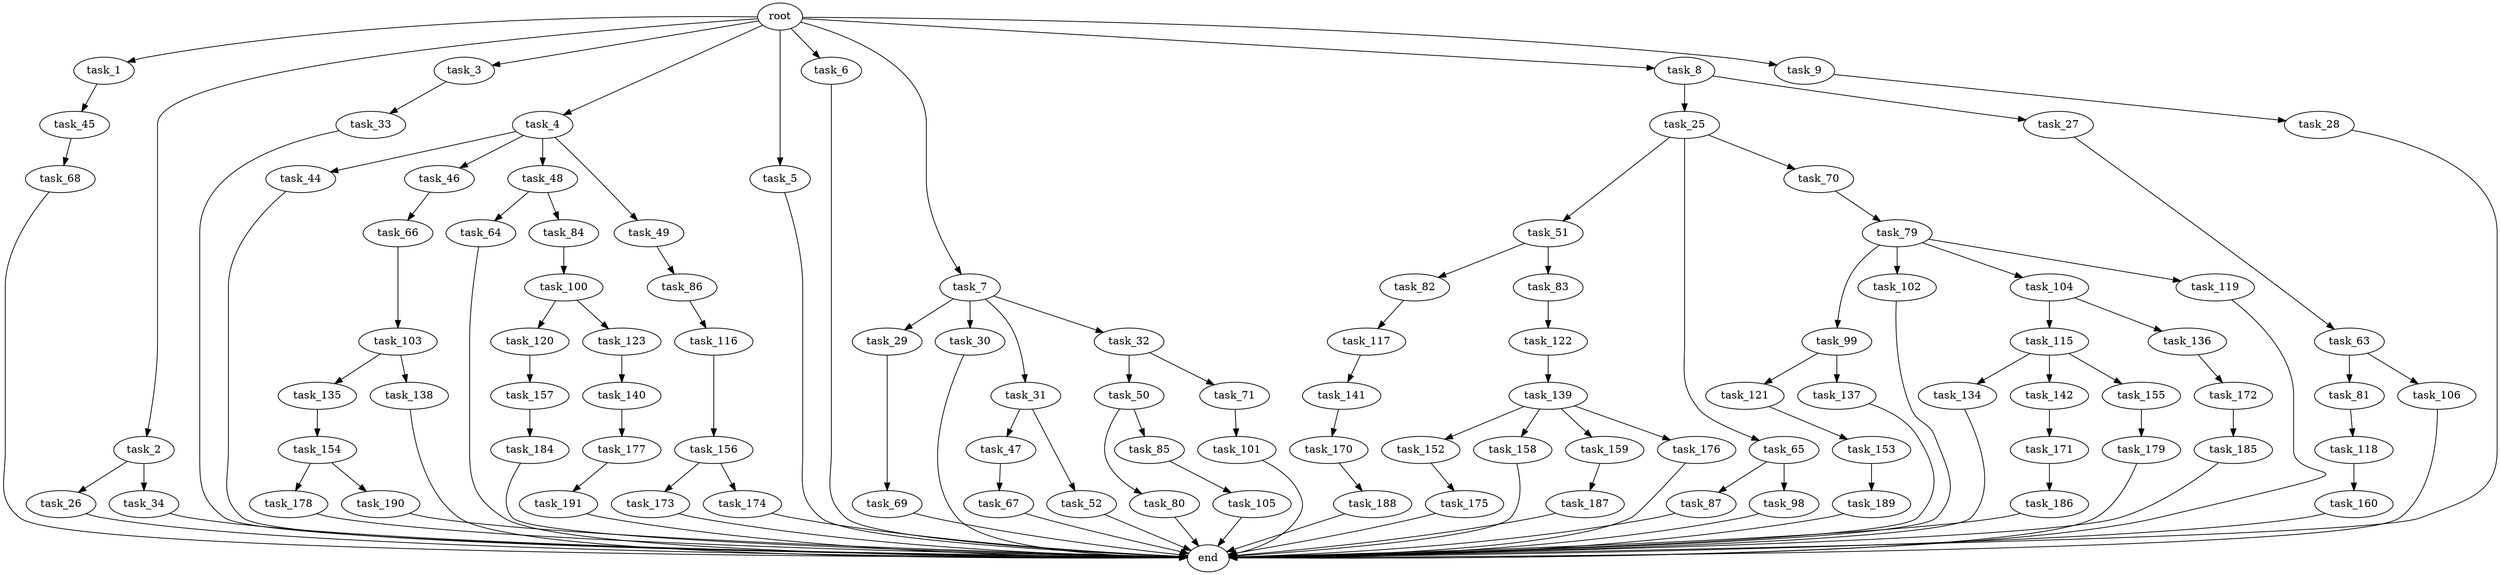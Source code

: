 digraph G {
  root [size="0.000000"];
  task_1 [size="1024.000000"];
  task_2 [size="1024.000000"];
  task_3 [size="1024.000000"];
  task_4 [size="1024.000000"];
  task_5 [size="1024.000000"];
  task_6 [size="1024.000000"];
  task_7 [size="1024.000000"];
  task_8 [size="1024.000000"];
  task_9 [size="1024.000000"];
  task_25 [size="214748364800.000000"];
  task_26 [size="309237645312.000000"];
  task_27 [size="214748364800.000000"];
  task_28 [size="549755813888.000000"];
  task_29 [size="77309411328.000000"];
  task_30 [size="77309411328.000000"];
  task_31 [size="77309411328.000000"];
  task_32 [size="77309411328.000000"];
  task_33 [size="858993459200.000000"];
  task_34 [size="309237645312.000000"];
  task_44 [size="137438953472.000000"];
  task_45 [size="549755813888.000000"];
  task_46 [size="137438953472.000000"];
  task_47 [size="34359738368.000000"];
  task_48 [size="137438953472.000000"];
  task_49 [size="137438953472.000000"];
  task_50 [size="77309411328.000000"];
  task_51 [size="309237645312.000000"];
  task_52 [size="34359738368.000000"];
  task_63 [size="137438953472.000000"];
  task_64 [size="549755813888.000000"];
  task_65 [size="309237645312.000000"];
  task_66 [size="34359738368.000000"];
  task_67 [size="420906795008.000000"];
  task_68 [size="214748364800.000000"];
  task_69 [size="214748364800.000000"];
  task_70 [size="309237645312.000000"];
  task_71 [size="77309411328.000000"];
  task_79 [size="420906795008.000000"];
  task_80 [size="309237645312.000000"];
  task_81 [size="137438953472.000000"];
  task_82 [size="858993459200.000000"];
  task_83 [size="858993459200.000000"];
  task_84 [size="549755813888.000000"];
  task_85 [size="309237645312.000000"];
  task_86 [size="137438953472.000000"];
  task_87 [size="34359738368.000000"];
  task_98 [size="34359738368.000000"];
  task_99 [size="549755813888.000000"];
  task_100 [size="34359738368.000000"];
  task_101 [size="858993459200.000000"];
  task_102 [size="549755813888.000000"];
  task_103 [size="137438953472.000000"];
  task_104 [size="549755813888.000000"];
  task_105 [size="309237645312.000000"];
  task_106 [size="137438953472.000000"];
  task_115 [size="858993459200.000000"];
  task_116 [size="309237645312.000000"];
  task_117 [size="34359738368.000000"];
  task_118 [size="77309411328.000000"];
  task_119 [size="549755813888.000000"];
  task_120 [size="309237645312.000000"];
  task_121 [size="34359738368.000000"];
  task_122 [size="858993459200.000000"];
  task_123 [size="309237645312.000000"];
  task_134 [size="214748364800.000000"];
  task_135 [size="549755813888.000000"];
  task_136 [size="858993459200.000000"];
  task_137 [size="34359738368.000000"];
  task_138 [size="549755813888.000000"];
  task_139 [size="420906795008.000000"];
  task_140 [size="137438953472.000000"];
  task_141 [size="309237645312.000000"];
  task_142 [size="214748364800.000000"];
  task_152 [size="549755813888.000000"];
  task_153 [size="77309411328.000000"];
  task_154 [size="549755813888.000000"];
  task_155 [size="214748364800.000000"];
  task_156 [size="34359738368.000000"];
  task_157 [size="309237645312.000000"];
  task_158 [size="549755813888.000000"];
  task_159 [size="549755813888.000000"];
  task_160 [size="695784701952.000000"];
  task_170 [size="214748364800.000000"];
  task_171 [size="420906795008.000000"];
  task_172 [size="695784701952.000000"];
  task_173 [size="549755813888.000000"];
  task_174 [size="549755813888.000000"];
  task_175 [size="77309411328.000000"];
  task_176 [size="549755813888.000000"];
  task_177 [size="137438953472.000000"];
  task_178 [size="137438953472.000000"];
  task_179 [size="77309411328.000000"];
  task_184 [size="420906795008.000000"];
  task_185 [size="34359738368.000000"];
  task_186 [size="34359738368.000000"];
  task_187 [size="34359738368.000000"];
  task_188 [size="77309411328.000000"];
  task_189 [size="34359738368.000000"];
  task_190 [size="137438953472.000000"];
  task_191 [size="695784701952.000000"];
  end [size="0.000000"];

  root -> task_1 [size="1.000000"];
  root -> task_2 [size="1.000000"];
  root -> task_3 [size="1.000000"];
  root -> task_4 [size="1.000000"];
  root -> task_5 [size="1.000000"];
  root -> task_6 [size="1.000000"];
  root -> task_7 [size="1.000000"];
  root -> task_8 [size="1.000000"];
  root -> task_9 [size="1.000000"];
  task_1 -> task_45 [size="536870912.000000"];
  task_2 -> task_26 [size="301989888.000000"];
  task_2 -> task_34 [size="301989888.000000"];
  task_3 -> task_33 [size="838860800.000000"];
  task_4 -> task_44 [size="134217728.000000"];
  task_4 -> task_46 [size="134217728.000000"];
  task_4 -> task_48 [size="134217728.000000"];
  task_4 -> task_49 [size="134217728.000000"];
  task_5 -> end [size="1.000000"];
  task_6 -> end [size="1.000000"];
  task_7 -> task_29 [size="75497472.000000"];
  task_7 -> task_30 [size="75497472.000000"];
  task_7 -> task_31 [size="75497472.000000"];
  task_7 -> task_32 [size="75497472.000000"];
  task_8 -> task_25 [size="209715200.000000"];
  task_8 -> task_27 [size="209715200.000000"];
  task_9 -> task_28 [size="536870912.000000"];
  task_25 -> task_51 [size="301989888.000000"];
  task_25 -> task_65 [size="301989888.000000"];
  task_25 -> task_70 [size="301989888.000000"];
  task_26 -> end [size="1.000000"];
  task_27 -> task_63 [size="134217728.000000"];
  task_28 -> end [size="1.000000"];
  task_29 -> task_69 [size="209715200.000000"];
  task_30 -> end [size="1.000000"];
  task_31 -> task_47 [size="33554432.000000"];
  task_31 -> task_52 [size="33554432.000000"];
  task_32 -> task_50 [size="75497472.000000"];
  task_32 -> task_71 [size="75497472.000000"];
  task_33 -> end [size="1.000000"];
  task_34 -> end [size="1.000000"];
  task_44 -> end [size="1.000000"];
  task_45 -> task_68 [size="209715200.000000"];
  task_46 -> task_66 [size="33554432.000000"];
  task_47 -> task_67 [size="411041792.000000"];
  task_48 -> task_64 [size="536870912.000000"];
  task_48 -> task_84 [size="536870912.000000"];
  task_49 -> task_86 [size="134217728.000000"];
  task_50 -> task_80 [size="301989888.000000"];
  task_50 -> task_85 [size="301989888.000000"];
  task_51 -> task_82 [size="838860800.000000"];
  task_51 -> task_83 [size="838860800.000000"];
  task_52 -> end [size="1.000000"];
  task_63 -> task_81 [size="134217728.000000"];
  task_63 -> task_106 [size="134217728.000000"];
  task_64 -> end [size="1.000000"];
  task_65 -> task_87 [size="33554432.000000"];
  task_65 -> task_98 [size="33554432.000000"];
  task_66 -> task_103 [size="134217728.000000"];
  task_67 -> end [size="1.000000"];
  task_68 -> end [size="1.000000"];
  task_69 -> end [size="1.000000"];
  task_70 -> task_79 [size="411041792.000000"];
  task_71 -> task_101 [size="838860800.000000"];
  task_79 -> task_99 [size="536870912.000000"];
  task_79 -> task_102 [size="536870912.000000"];
  task_79 -> task_104 [size="536870912.000000"];
  task_79 -> task_119 [size="536870912.000000"];
  task_80 -> end [size="1.000000"];
  task_81 -> task_118 [size="75497472.000000"];
  task_82 -> task_117 [size="33554432.000000"];
  task_83 -> task_122 [size="838860800.000000"];
  task_84 -> task_100 [size="33554432.000000"];
  task_85 -> task_105 [size="301989888.000000"];
  task_86 -> task_116 [size="301989888.000000"];
  task_87 -> end [size="1.000000"];
  task_98 -> end [size="1.000000"];
  task_99 -> task_121 [size="33554432.000000"];
  task_99 -> task_137 [size="33554432.000000"];
  task_100 -> task_120 [size="301989888.000000"];
  task_100 -> task_123 [size="301989888.000000"];
  task_101 -> end [size="1.000000"];
  task_102 -> end [size="1.000000"];
  task_103 -> task_135 [size="536870912.000000"];
  task_103 -> task_138 [size="536870912.000000"];
  task_104 -> task_115 [size="838860800.000000"];
  task_104 -> task_136 [size="838860800.000000"];
  task_105 -> end [size="1.000000"];
  task_106 -> end [size="1.000000"];
  task_115 -> task_134 [size="209715200.000000"];
  task_115 -> task_142 [size="209715200.000000"];
  task_115 -> task_155 [size="209715200.000000"];
  task_116 -> task_156 [size="33554432.000000"];
  task_117 -> task_141 [size="301989888.000000"];
  task_118 -> task_160 [size="679477248.000000"];
  task_119 -> end [size="1.000000"];
  task_120 -> task_157 [size="301989888.000000"];
  task_121 -> task_153 [size="75497472.000000"];
  task_122 -> task_139 [size="411041792.000000"];
  task_123 -> task_140 [size="134217728.000000"];
  task_134 -> end [size="1.000000"];
  task_135 -> task_154 [size="536870912.000000"];
  task_136 -> task_172 [size="679477248.000000"];
  task_137 -> end [size="1.000000"];
  task_138 -> end [size="1.000000"];
  task_139 -> task_152 [size="536870912.000000"];
  task_139 -> task_158 [size="536870912.000000"];
  task_139 -> task_159 [size="536870912.000000"];
  task_139 -> task_176 [size="536870912.000000"];
  task_140 -> task_177 [size="134217728.000000"];
  task_141 -> task_170 [size="209715200.000000"];
  task_142 -> task_171 [size="411041792.000000"];
  task_152 -> task_175 [size="75497472.000000"];
  task_153 -> task_189 [size="33554432.000000"];
  task_154 -> task_178 [size="134217728.000000"];
  task_154 -> task_190 [size="134217728.000000"];
  task_155 -> task_179 [size="75497472.000000"];
  task_156 -> task_173 [size="536870912.000000"];
  task_156 -> task_174 [size="536870912.000000"];
  task_157 -> task_184 [size="411041792.000000"];
  task_158 -> end [size="1.000000"];
  task_159 -> task_187 [size="33554432.000000"];
  task_160 -> end [size="1.000000"];
  task_170 -> task_188 [size="75497472.000000"];
  task_171 -> task_186 [size="33554432.000000"];
  task_172 -> task_185 [size="33554432.000000"];
  task_173 -> end [size="1.000000"];
  task_174 -> end [size="1.000000"];
  task_175 -> end [size="1.000000"];
  task_176 -> end [size="1.000000"];
  task_177 -> task_191 [size="679477248.000000"];
  task_178 -> end [size="1.000000"];
  task_179 -> end [size="1.000000"];
  task_184 -> end [size="1.000000"];
  task_185 -> end [size="1.000000"];
  task_186 -> end [size="1.000000"];
  task_187 -> end [size="1.000000"];
  task_188 -> end [size="1.000000"];
  task_189 -> end [size="1.000000"];
  task_190 -> end [size="1.000000"];
  task_191 -> end [size="1.000000"];
}
